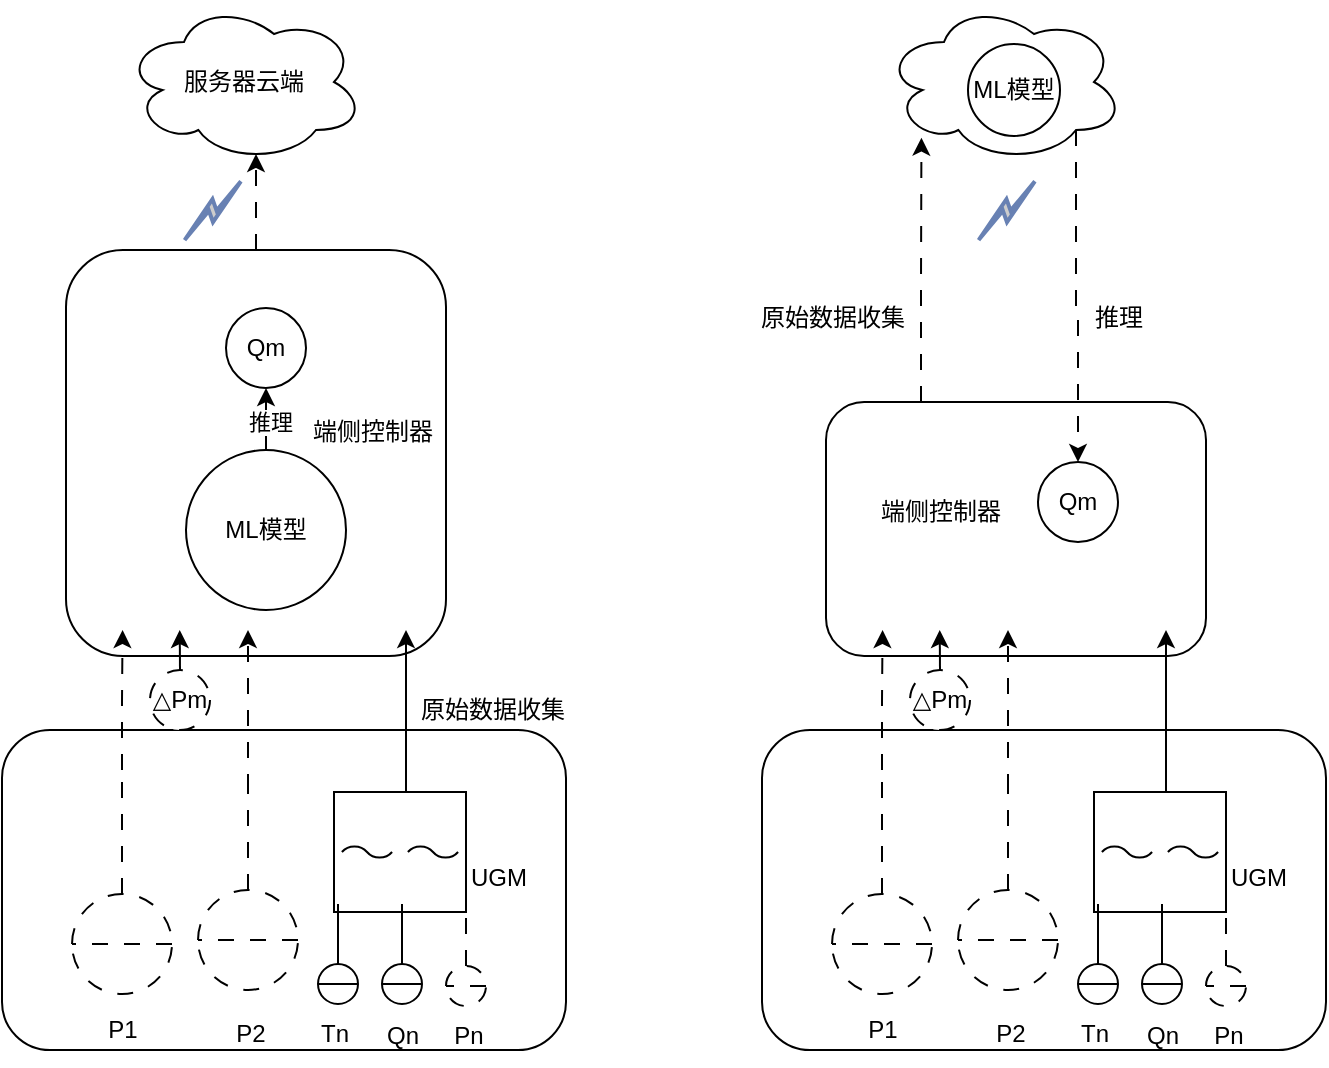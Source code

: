 <mxfile version="26.1.0">
  <diagram name="第 1 页" id="b4oZlTU23dc_2hYIpiDj">
    <mxGraphModel dx="1235" dy="699" grid="0" gridSize="10" guides="1" tooltips="1" connect="1" arrows="1" fold="1" page="1" pageScale="1" pageWidth="827" pageHeight="1169" math="0" shadow="0">
      <root>
        <mxCell id="0" />
        <mxCell id="1" parent="0" />
        <mxCell id="Qt1qpMMZrdfN4osZ2iUo-67" value="" style="ellipse;shape=cloud;whiteSpace=wrap;html=1;align=center;" vertex="1" parent="1">
          <mxGeometry x="501" y="110" width="120" height="80" as="geometry" />
        </mxCell>
        <mxCell id="Qt1qpMMZrdfN4osZ2iUo-32" value="" style="rounded=1;whiteSpace=wrap;html=1;" vertex="1" parent="1">
          <mxGeometry x="92" y="234" width="190" height="203" as="geometry" />
        </mxCell>
        <mxCell id="Qt1qpMMZrdfN4osZ2iUo-30" value="" style="rounded=1;whiteSpace=wrap;html=1;" vertex="1" parent="1">
          <mxGeometry x="60" y="474" width="282" height="160" as="geometry" />
        </mxCell>
        <mxCell id="Qt1qpMMZrdfN4osZ2iUo-29" style="edgeStyle=orthogonalEdgeStyle;rounded=0;orthogonalLoop=1;jettySize=auto;html=1;exitX=0.5;exitY=1;exitDx=0;exitDy=0;dashed=1;dashPattern=8 8;" edge="1" parent="1" source="Qt1qpMMZrdfN4osZ2iUo-1">
          <mxGeometry relative="1" as="geometry">
            <mxPoint x="120.286" y="424" as="targetPoint" />
          </mxGeometry>
        </mxCell>
        <mxCell id="Qt1qpMMZrdfN4osZ2iUo-1" value="" style="html=1;outlineConnect=0;align=center;dashed=1;shape=mxgraph.pid2inst.indicator;mounting=room;overflow=fill;indType=inst;dashPattern=8 8;direction=west;" vertex="1" parent="1">
          <mxGeometry x="95" y="494" width="50" height="112" as="geometry" />
        </mxCell>
        <mxCell id="Qt1qpMMZrdfN4osZ2iUo-26" style="edgeStyle=orthogonalEdgeStyle;rounded=0;orthogonalLoop=1;jettySize=auto;html=1;exitX=0.5;exitY=1;exitDx=0;exitDy=0;dashed=1;dashPattern=8 8;" edge="1" parent="1" source="Qt1qpMMZrdfN4osZ2iUo-2">
          <mxGeometry relative="1" as="geometry">
            <mxPoint x="183" y="424" as="targetPoint" />
          </mxGeometry>
        </mxCell>
        <mxCell id="Qt1qpMMZrdfN4osZ2iUo-2" value="" style="html=1;outlineConnect=0;align=center;dashed=1;shape=mxgraph.pid2inst.indicator;mounting=room;overflow=fill;indType=inst;dashPattern=8 8;direction=west;" vertex="1" parent="1">
          <mxGeometry x="158" y="504" width="50" height="100" as="geometry" />
        </mxCell>
        <mxCell id="Qt1qpMMZrdfN4osZ2iUo-19" value="" style="edgeStyle=orthogonalEdgeStyle;rounded=0;orthogonalLoop=1;jettySize=auto;html=1;" edge="1" parent="1" source="Qt1qpMMZrdfN4osZ2iUo-3">
          <mxGeometry relative="1" as="geometry">
            <mxPoint x="262" y="424" as="targetPoint" />
            <Array as="points">
              <mxPoint x="262" y="464" />
              <mxPoint x="262" y="464" />
            </Array>
          </mxGeometry>
        </mxCell>
        <mxCell id="Qt1qpMMZrdfN4osZ2iUo-3" value="" style="verticalLabelPosition=bottom;align=center;outlineConnect=0;dashed=0;html=1;verticalAlign=top;shape=mxgraph.pid.flow_sensors.ultrasonic;" vertex="1" parent="1">
          <mxGeometry x="226" y="505" width="66" height="60" as="geometry" />
        </mxCell>
        <mxCell id="Qt1qpMMZrdfN4osZ2iUo-4" value="" style="html=1;outlineConnect=0;align=center;shape=mxgraph.pid2inst.indicator;mounting=room;overflow=fill;indType=inst;direction=west;" vertex="1" parent="1">
          <mxGeometry x="218" y="561" width="20" height="50" as="geometry" />
        </mxCell>
        <mxCell id="Qt1qpMMZrdfN4osZ2iUo-7" value="P1" style="text;html=1;align=center;verticalAlign=middle;resizable=0;points=[];autosize=1;strokeColor=none;fillColor=none;" vertex="1" parent="1">
          <mxGeometry x="100" y="609" width="40" height="30" as="geometry" />
        </mxCell>
        <mxCell id="Qt1qpMMZrdfN4osZ2iUo-8" value="P2" style="text;html=1;align=center;verticalAlign=middle;resizable=0;points=[];autosize=1;strokeColor=none;fillColor=none;" vertex="1" parent="1">
          <mxGeometry x="164" y="611" width="40" height="30" as="geometry" />
        </mxCell>
        <mxCell id="Qt1qpMMZrdfN4osZ2iUo-9" value="" style="html=1;outlineConnect=0;align=center;shape=mxgraph.pid2inst.indicator;mounting=room;overflow=fill;indType=inst;direction=west;" vertex="1" parent="1">
          <mxGeometry x="250" y="561" width="20" height="50" as="geometry" />
        </mxCell>
        <mxCell id="Qt1qpMMZrdfN4osZ2iUo-10" value="" style="html=1;outlineConnect=0;align=center;dashed=1;shape=mxgraph.pid2inst.indicator;mounting=room;overflow=fill;indType=inst;dashPattern=8 8;direction=west;" vertex="1" parent="1">
          <mxGeometry x="282" y="562" width="20" height="50" as="geometry" />
        </mxCell>
        <mxCell id="Qt1qpMMZrdfN4osZ2iUo-11" value="UGM" style="text;html=1;align=center;verticalAlign=middle;resizable=0;points=[];autosize=1;strokeColor=none;fillColor=none;" vertex="1" parent="1">
          <mxGeometry x="283" y="533" width="50" height="30" as="geometry" />
        </mxCell>
        <mxCell id="Qt1qpMMZrdfN4osZ2iUo-12" value="Tn" style="text;html=1;align=center;verticalAlign=middle;resizable=0;points=[];autosize=1;strokeColor=none;fillColor=none;" vertex="1" parent="1">
          <mxGeometry x="206" y="611" width="40" height="30" as="geometry" />
        </mxCell>
        <mxCell id="Qt1qpMMZrdfN4osZ2iUo-13" value="Qn" style="text;html=1;align=center;verticalAlign=middle;resizable=0;points=[];autosize=1;strokeColor=none;fillColor=none;" vertex="1" parent="1">
          <mxGeometry x="240" y="612" width="40" height="30" as="geometry" />
        </mxCell>
        <mxCell id="Qt1qpMMZrdfN4osZ2iUo-14" value="Pn" style="text;html=1;align=center;verticalAlign=middle;resizable=0;points=[];autosize=1;strokeColor=none;fillColor=none;" vertex="1" parent="1">
          <mxGeometry x="273" y="612" width="40" height="30" as="geometry" />
        </mxCell>
        <mxCell id="Qt1qpMMZrdfN4osZ2iUo-38" style="edgeStyle=orthogonalEdgeStyle;rounded=0;orthogonalLoop=1;jettySize=auto;html=1;exitX=0.5;exitY=0;exitDx=0;exitDy=0;" edge="1" parent="1" source="Qt1qpMMZrdfN4osZ2iUo-20" target="Qt1qpMMZrdfN4osZ2iUo-37">
          <mxGeometry relative="1" as="geometry">
            <Array as="points">
              <mxPoint x="192" y="324" />
              <mxPoint x="192" y="324" />
            </Array>
          </mxGeometry>
        </mxCell>
        <mxCell id="Qt1qpMMZrdfN4osZ2iUo-39" value="推理" style="edgeLabel;html=1;align=center;verticalAlign=middle;resizable=0;points=[];" vertex="1" connectable="0" parent="Qt1qpMMZrdfN4osZ2iUo-38">
          <mxGeometry x="-0.058" y="-2" relative="1" as="geometry">
            <mxPoint as="offset" />
          </mxGeometry>
        </mxCell>
        <mxCell id="Qt1qpMMZrdfN4osZ2iUo-20" value="ML模型" style="ellipse;whiteSpace=wrap;html=1;aspect=fixed;" vertex="1" parent="1">
          <mxGeometry x="152" y="334" width="80" height="80" as="geometry" />
        </mxCell>
        <mxCell id="Qt1qpMMZrdfN4osZ2iUo-27" style="edgeStyle=orthogonalEdgeStyle;rounded=0;orthogonalLoop=1;jettySize=auto;html=1;exitX=0.5;exitY=0;exitDx=0;exitDy=0;" edge="1" parent="1" source="Qt1qpMMZrdfN4osZ2iUo-21">
          <mxGeometry relative="1" as="geometry">
            <mxPoint x="148.857" y="424" as="targetPoint" />
          </mxGeometry>
        </mxCell>
        <mxCell id="Qt1qpMMZrdfN4osZ2iUo-21" value="&lt;span style=&quot;text-wrap-mode: nowrap;&quot;&gt;△Pm&lt;/span&gt;" style="ellipse;whiteSpace=wrap;html=1;aspect=fixed;dashed=1;dashPattern=8 8;" vertex="1" parent="1">
          <mxGeometry x="134" y="444" width="30" height="30" as="geometry" />
        </mxCell>
        <mxCell id="Qt1qpMMZrdfN4osZ2iUo-31" value="原始数据收集" style="text;html=1;align=center;verticalAlign=middle;resizable=0;points=[];autosize=1;strokeColor=none;fillColor=none;" vertex="1" parent="1">
          <mxGeometry x="255" y="449" width="100" height="30" as="geometry" />
        </mxCell>
        <mxCell id="Qt1qpMMZrdfN4osZ2iUo-36" value="服务器云端" style="ellipse;shape=cloud;whiteSpace=wrap;html=1;" vertex="1" parent="1">
          <mxGeometry x="121" y="110" width="120" height="80" as="geometry" />
        </mxCell>
        <mxCell id="Qt1qpMMZrdfN4osZ2iUo-37" value="Qm" style="ellipse;whiteSpace=wrap;html=1;aspect=fixed;" vertex="1" parent="1">
          <mxGeometry x="172" y="263" width="40" height="40" as="geometry" />
        </mxCell>
        <mxCell id="Qt1qpMMZrdfN4osZ2iUo-42" value="" style="html=1;outlineConnect=0;fillColor=#CCCCCC;strokeColor=#6881B3;gradientColor=none;gradientDirection=north;strokeWidth=2;shape=mxgraph.networks.comm_link_edge;html=1;rounded=0;exitX=0.57;exitY=0.013;exitDx=0;exitDy=0;exitPerimeter=0;" edge="1" parent="1">
          <mxGeometry width="100" height="100" relative="1" as="geometry">
            <mxPoint x="149.74" y="230.639" as="sourcePoint" />
            <mxPoint x="181" y="198" as="targetPoint" />
          </mxGeometry>
        </mxCell>
        <mxCell id="Qt1qpMMZrdfN4osZ2iUo-43" style="edgeStyle=orthogonalEdgeStyle;rounded=0;orthogonalLoop=1;jettySize=auto;html=1;exitX=0.5;exitY=0;exitDx=0;exitDy=0;entryX=0.55;entryY=0.95;entryDx=0;entryDy=0;entryPerimeter=0;dashed=1;dashPattern=8 8;" edge="1" parent="1" source="Qt1qpMMZrdfN4osZ2iUo-32" target="Qt1qpMMZrdfN4osZ2iUo-36">
          <mxGeometry relative="1" as="geometry" />
        </mxCell>
        <mxCell id="Qt1qpMMZrdfN4osZ2iUo-44" value="" style="rounded=1;whiteSpace=wrap;html=1;" vertex="1" parent="1">
          <mxGeometry x="472" y="310" width="190" height="127" as="geometry" />
        </mxCell>
        <mxCell id="Qt1qpMMZrdfN4osZ2iUo-45" value="" style="rounded=1;whiteSpace=wrap;html=1;" vertex="1" parent="1">
          <mxGeometry x="440" y="474" width="282" height="160" as="geometry" />
        </mxCell>
        <mxCell id="Qt1qpMMZrdfN4osZ2iUo-46" style="edgeStyle=orthogonalEdgeStyle;rounded=0;orthogonalLoop=1;jettySize=auto;html=1;exitX=0.5;exitY=1;exitDx=0;exitDy=0;dashed=1;dashPattern=8 8;" edge="1" parent="1" source="Qt1qpMMZrdfN4osZ2iUo-47">
          <mxGeometry relative="1" as="geometry">
            <mxPoint x="500.286" y="424" as="targetPoint" />
          </mxGeometry>
        </mxCell>
        <mxCell id="Qt1qpMMZrdfN4osZ2iUo-47" value="" style="html=1;outlineConnect=0;align=center;dashed=1;shape=mxgraph.pid2inst.indicator;mounting=room;overflow=fill;indType=inst;dashPattern=8 8;direction=west;" vertex="1" parent="1">
          <mxGeometry x="475" y="494" width="50" height="112" as="geometry" />
        </mxCell>
        <mxCell id="Qt1qpMMZrdfN4osZ2iUo-48" style="edgeStyle=orthogonalEdgeStyle;rounded=0;orthogonalLoop=1;jettySize=auto;html=1;exitX=0.5;exitY=1;exitDx=0;exitDy=0;dashed=1;dashPattern=8 8;" edge="1" parent="1" source="Qt1qpMMZrdfN4osZ2iUo-49">
          <mxGeometry relative="1" as="geometry">
            <mxPoint x="563" y="424" as="targetPoint" />
          </mxGeometry>
        </mxCell>
        <mxCell id="Qt1qpMMZrdfN4osZ2iUo-49" value="" style="html=1;outlineConnect=0;align=center;dashed=1;shape=mxgraph.pid2inst.indicator;mounting=room;overflow=fill;indType=inst;dashPattern=8 8;direction=west;" vertex="1" parent="1">
          <mxGeometry x="538" y="504" width="50" height="100" as="geometry" />
        </mxCell>
        <mxCell id="Qt1qpMMZrdfN4osZ2iUo-50" value="" style="edgeStyle=orthogonalEdgeStyle;rounded=0;orthogonalLoop=1;jettySize=auto;html=1;" edge="1" parent="1" source="Qt1qpMMZrdfN4osZ2iUo-51">
          <mxGeometry relative="1" as="geometry">
            <mxPoint x="642" y="424" as="targetPoint" />
            <Array as="points">
              <mxPoint x="642" y="464" />
              <mxPoint x="642" y="464" />
            </Array>
          </mxGeometry>
        </mxCell>
        <mxCell id="Qt1qpMMZrdfN4osZ2iUo-51" value="" style="verticalLabelPosition=bottom;align=center;outlineConnect=0;dashed=0;html=1;verticalAlign=top;shape=mxgraph.pid.flow_sensors.ultrasonic;" vertex="1" parent="1">
          <mxGeometry x="606" y="505" width="66" height="60" as="geometry" />
        </mxCell>
        <mxCell id="Qt1qpMMZrdfN4osZ2iUo-52" value="" style="html=1;outlineConnect=0;align=center;shape=mxgraph.pid2inst.indicator;mounting=room;overflow=fill;indType=inst;direction=west;" vertex="1" parent="1">
          <mxGeometry x="598" y="561" width="20" height="50" as="geometry" />
        </mxCell>
        <mxCell id="Qt1qpMMZrdfN4osZ2iUo-53" value="P1" style="text;html=1;align=center;verticalAlign=middle;resizable=0;points=[];autosize=1;strokeColor=none;fillColor=none;" vertex="1" parent="1">
          <mxGeometry x="480" y="609" width="40" height="30" as="geometry" />
        </mxCell>
        <mxCell id="Qt1qpMMZrdfN4osZ2iUo-54" value="P2" style="text;html=1;align=center;verticalAlign=middle;resizable=0;points=[];autosize=1;strokeColor=none;fillColor=none;" vertex="1" parent="1">
          <mxGeometry x="544" y="611" width="40" height="30" as="geometry" />
        </mxCell>
        <mxCell id="Qt1qpMMZrdfN4osZ2iUo-55" value="" style="html=1;outlineConnect=0;align=center;shape=mxgraph.pid2inst.indicator;mounting=room;overflow=fill;indType=inst;direction=west;" vertex="1" parent="1">
          <mxGeometry x="630" y="561" width="20" height="50" as="geometry" />
        </mxCell>
        <mxCell id="Qt1qpMMZrdfN4osZ2iUo-56" value="" style="html=1;outlineConnect=0;align=center;dashed=1;shape=mxgraph.pid2inst.indicator;mounting=room;overflow=fill;indType=inst;dashPattern=8 8;direction=west;" vertex="1" parent="1">
          <mxGeometry x="662" y="562" width="20" height="50" as="geometry" />
        </mxCell>
        <mxCell id="Qt1qpMMZrdfN4osZ2iUo-57" value="UGM" style="text;html=1;align=center;verticalAlign=middle;resizable=0;points=[];autosize=1;strokeColor=none;fillColor=none;" vertex="1" parent="1">
          <mxGeometry x="663" y="533" width="50" height="30" as="geometry" />
        </mxCell>
        <mxCell id="Qt1qpMMZrdfN4osZ2iUo-58" value="Tn" style="text;html=1;align=center;verticalAlign=middle;resizable=0;points=[];autosize=1;strokeColor=none;fillColor=none;" vertex="1" parent="1">
          <mxGeometry x="586" y="611" width="40" height="30" as="geometry" />
        </mxCell>
        <mxCell id="Qt1qpMMZrdfN4osZ2iUo-59" value="Qn" style="text;html=1;align=center;verticalAlign=middle;resizable=0;points=[];autosize=1;strokeColor=none;fillColor=none;" vertex="1" parent="1">
          <mxGeometry x="620" y="612" width="40" height="30" as="geometry" />
        </mxCell>
        <mxCell id="Qt1qpMMZrdfN4osZ2iUo-60" value="Pn" style="text;html=1;align=center;verticalAlign=middle;resizable=0;points=[];autosize=1;strokeColor=none;fillColor=none;" vertex="1" parent="1">
          <mxGeometry x="653" y="612" width="40" height="30" as="geometry" />
        </mxCell>
        <mxCell id="Qt1qpMMZrdfN4osZ2iUo-63" value="ML模型" style="ellipse;whiteSpace=wrap;html=1;aspect=fixed;" vertex="1" parent="1">
          <mxGeometry x="543" y="131" width="46" height="46" as="geometry" />
        </mxCell>
        <mxCell id="Qt1qpMMZrdfN4osZ2iUo-64" style="edgeStyle=orthogonalEdgeStyle;rounded=0;orthogonalLoop=1;jettySize=auto;html=1;exitX=0.5;exitY=0;exitDx=0;exitDy=0;" edge="1" parent="1" source="Qt1qpMMZrdfN4osZ2iUo-65">
          <mxGeometry relative="1" as="geometry">
            <mxPoint x="528.857" y="424" as="targetPoint" />
          </mxGeometry>
        </mxCell>
        <mxCell id="Qt1qpMMZrdfN4osZ2iUo-65" value="&lt;span style=&quot;text-wrap-mode: nowrap;&quot;&gt;△Pm&lt;/span&gt;" style="ellipse;whiteSpace=wrap;html=1;aspect=fixed;dashed=1;dashPattern=8 8;" vertex="1" parent="1">
          <mxGeometry x="514" y="444" width="30" height="30" as="geometry" />
        </mxCell>
        <mxCell id="Qt1qpMMZrdfN4osZ2iUo-66" value="原始数据收集" style="text;html=1;align=center;verticalAlign=middle;resizable=0;points=[];autosize=1;strokeColor=none;fillColor=none;" vertex="1" parent="1">
          <mxGeometry x="425" y="253" width="100" height="30" as="geometry" />
        </mxCell>
        <mxCell id="Qt1qpMMZrdfN4osZ2iUo-68" value="Qm" style="ellipse;whiteSpace=wrap;html=1;aspect=fixed;" vertex="1" parent="1">
          <mxGeometry x="578" y="340" width="40" height="40" as="geometry" />
        </mxCell>
        <mxCell id="Qt1qpMMZrdfN4osZ2iUo-69" value="" style="html=1;outlineConnect=0;fillColor=#CCCCCC;strokeColor=#6881B3;gradientColor=none;gradientDirection=north;strokeWidth=2;shape=mxgraph.networks.comm_link_edge;html=1;rounded=0;exitX=0.57;exitY=0.013;exitDx=0;exitDy=0;exitPerimeter=0;" edge="1" parent="1">
          <mxGeometry width="100" height="100" relative="1" as="geometry">
            <mxPoint x="546.74" y="230.639" as="sourcePoint" />
            <mxPoint x="578" y="198" as="targetPoint" />
          </mxGeometry>
        </mxCell>
        <mxCell id="Qt1qpMMZrdfN4osZ2iUo-71" style="edgeStyle=orthogonalEdgeStyle;rounded=0;orthogonalLoop=1;jettySize=auto;html=1;exitX=0.25;exitY=0;exitDx=0;exitDy=0;entryX=0.156;entryY=0.848;entryDx=0;entryDy=0;entryPerimeter=0;dashed=1;dashPattern=8 8;" edge="1" parent="1" source="Qt1qpMMZrdfN4osZ2iUo-44" target="Qt1qpMMZrdfN4osZ2iUo-67">
          <mxGeometry relative="1" as="geometry" />
        </mxCell>
        <mxCell id="Qt1qpMMZrdfN4osZ2iUo-72" style="edgeStyle=orthogonalEdgeStyle;rounded=0;orthogonalLoop=1;jettySize=auto;html=1;exitX=0.8;exitY=0.8;exitDx=0;exitDy=0;exitPerimeter=0;dashed=1;dashPattern=8 8;" edge="1" parent="1" source="Qt1qpMMZrdfN4osZ2iUo-67" target="Qt1qpMMZrdfN4osZ2iUo-68">
          <mxGeometry relative="1" as="geometry" />
        </mxCell>
        <mxCell id="Qt1qpMMZrdfN4osZ2iUo-73" value="端侧控制器" style="text;html=1;align=center;verticalAlign=middle;resizable=0;points=[];autosize=1;strokeColor=none;fillColor=none;" vertex="1" parent="1">
          <mxGeometry x="205" y="310" width="80" height="30" as="geometry" />
        </mxCell>
        <mxCell id="Qt1qpMMZrdfN4osZ2iUo-74" value="推理" style="text;html=1;align=center;verticalAlign=middle;resizable=0;points=[];autosize=1;strokeColor=none;fillColor=none;" vertex="1" parent="1">
          <mxGeometry x="593" y="253" width="50" height="30" as="geometry" />
        </mxCell>
        <mxCell id="Qt1qpMMZrdfN4osZ2iUo-75" value="端侧控制器" style="text;html=1;align=center;verticalAlign=middle;resizable=0;points=[];autosize=1;strokeColor=none;fillColor=none;" vertex="1" parent="1">
          <mxGeometry x="489" y="350" width="80" height="30" as="geometry" />
        </mxCell>
      </root>
    </mxGraphModel>
  </diagram>
</mxfile>
